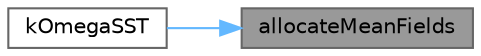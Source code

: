 digraph "allocateMeanFields"
{
 // LATEX_PDF_SIZE
  bgcolor="transparent";
  edge [fontname=Helvetica,fontsize=10,labelfontname=Helvetica,labelfontsize=10];
  node [fontname=Helvetica,fontsize=10,shape=box,height=0.2,width=0.4];
  rankdir="RL";
  Node1 [id="Node000001",label="allocateMeanFields",height=0.2,width=0.4,color="gray40", fillcolor="grey60", style="filled", fontcolor="black",tooltip=" "];
  Node1 -> Node2 [id="edge1_Node000001_Node000002",dir="back",color="steelblue1",style="solid",tooltip=" "];
  Node2 [id="Node000002",label="kOmegaSST",height=0.2,width=0.4,color="grey40", fillcolor="white", style="filled",URL="$classFoam_1_1incompressible_1_1RASVariables_1_1kOmegaSST.html#a5e1ddcaa6fdc338c63e37d0a87cd5a70",tooltip=" "];
}
